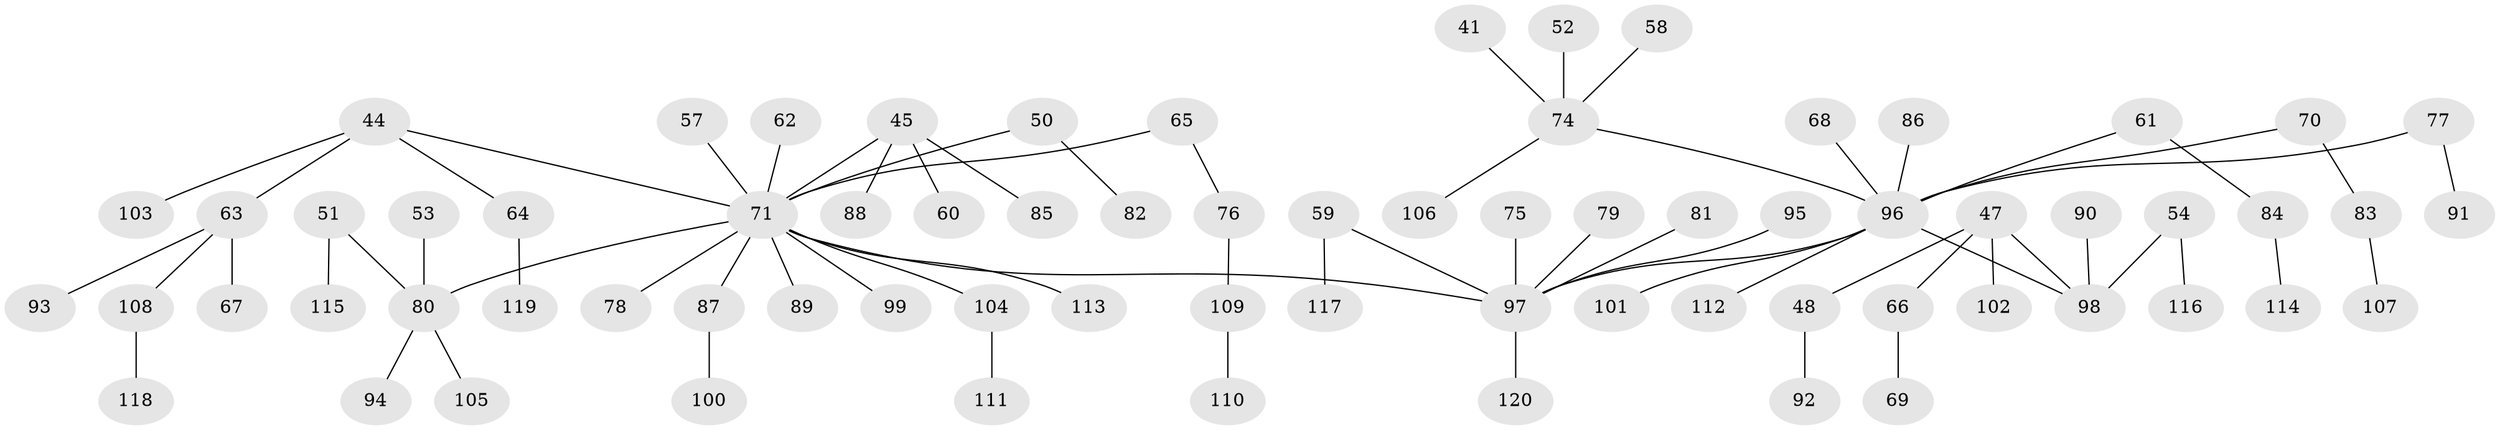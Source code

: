 // original degree distribution, {5: 0.03333333333333333, 4: 0.11666666666666667, 2: 0.275, 3: 0.06666666666666667, 6: 0.008333333333333333, 1: 0.49166666666666664, 7: 0.008333333333333333}
// Generated by graph-tools (version 1.1) at 2025/57/03/04/25 21:57:04]
// undirected, 72 vertices, 71 edges
graph export_dot {
graph [start="1"]
  node [color=gray90,style=filled];
  41;
  44 [super="+19+23"];
  45;
  47;
  48;
  50;
  51;
  52;
  53;
  54;
  57;
  58;
  59;
  60;
  61;
  62;
  63;
  64;
  65;
  66;
  67;
  68;
  69;
  70;
  71 [super="+55+36+28+37+38+40+43+42"];
  74 [super="+30"];
  75;
  76;
  77;
  78;
  79;
  80 [super="+46"];
  81;
  82;
  83;
  84;
  85;
  86;
  87;
  88;
  89;
  90;
  91;
  92;
  93;
  94;
  95;
  96 [super="+24+35+22+56+39"];
  97 [super="+72+73"];
  98 [super="+31"];
  99 [super="+34"];
  100;
  101;
  102;
  103;
  104;
  105;
  106;
  107;
  108;
  109;
  110;
  111;
  112;
  113;
  114;
  115;
  116;
  117;
  118;
  119;
  120;
  41 -- 74;
  44 -- 63;
  44 -- 64;
  44 -- 103;
  44 -- 71;
  45 -- 60;
  45 -- 85;
  45 -- 88;
  45 -- 71;
  47 -- 48;
  47 -- 66;
  47 -- 102;
  47 -- 98;
  48 -- 92;
  50 -- 82;
  50 -- 71;
  51 -- 115;
  51 -- 80;
  52 -- 74;
  53 -- 80;
  54 -- 116;
  54 -- 98;
  57 -- 71;
  58 -- 74;
  59 -- 117;
  59 -- 97;
  61 -- 84;
  61 -- 96;
  62 -- 71;
  63 -- 67;
  63 -- 93;
  63 -- 108;
  64 -- 119;
  65 -- 76;
  65 -- 71;
  66 -- 69;
  68 -- 96;
  70 -- 83;
  70 -- 96;
  71 -- 97;
  71 -- 80;
  71 -- 113;
  71 -- 87;
  71 -- 89;
  71 -- 104;
  71 -- 78;
  71 -- 99;
  74 -- 106;
  74 -- 96;
  75 -- 97;
  76 -- 109;
  77 -- 91;
  77 -- 96;
  79 -- 97;
  80 -- 105;
  80 -- 94;
  81 -- 97;
  83 -- 107;
  84 -- 114;
  86 -- 96;
  87 -- 100;
  90 -- 98;
  95 -- 97;
  96 -- 112;
  96 -- 97;
  96 -- 98;
  96 -- 101;
  97 -- 120;
  104 -- 111;
  108 -- 118;
  109 -- 110;
}
